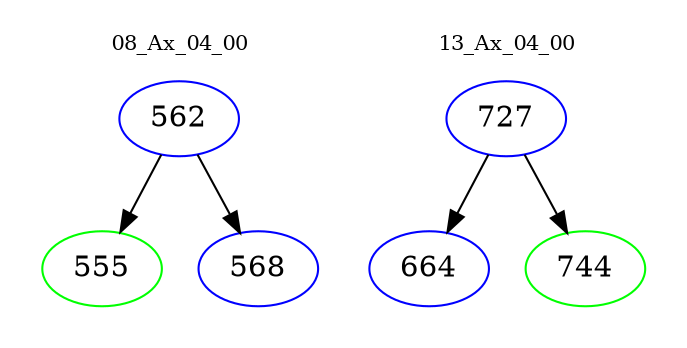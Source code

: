 digraph{
subgraph cluster_0 {
color = white
label = "08_Ax_04_00";
fontsize=10;
T0_562 [label="562", color="blue"]
T0_562 -> T0_555 [color="black"]
T0_555 [label="555", color="green"]
T0_562 -> T0_568 [color="black"]
T0_568 [label="568", color="blue"]
}
subgraph cluster_1 {
color = white
label = "13_Ax_04_00";
fontsize=10;
T1_727 [label="727", color="blue"]
T1_727 -> T1_664 [color="black"]
T1_664 [label="664", color="blue"]
T1_727 -> T1_744 [color="black"]
T1_744 [label="744", color="green"]
}
}
